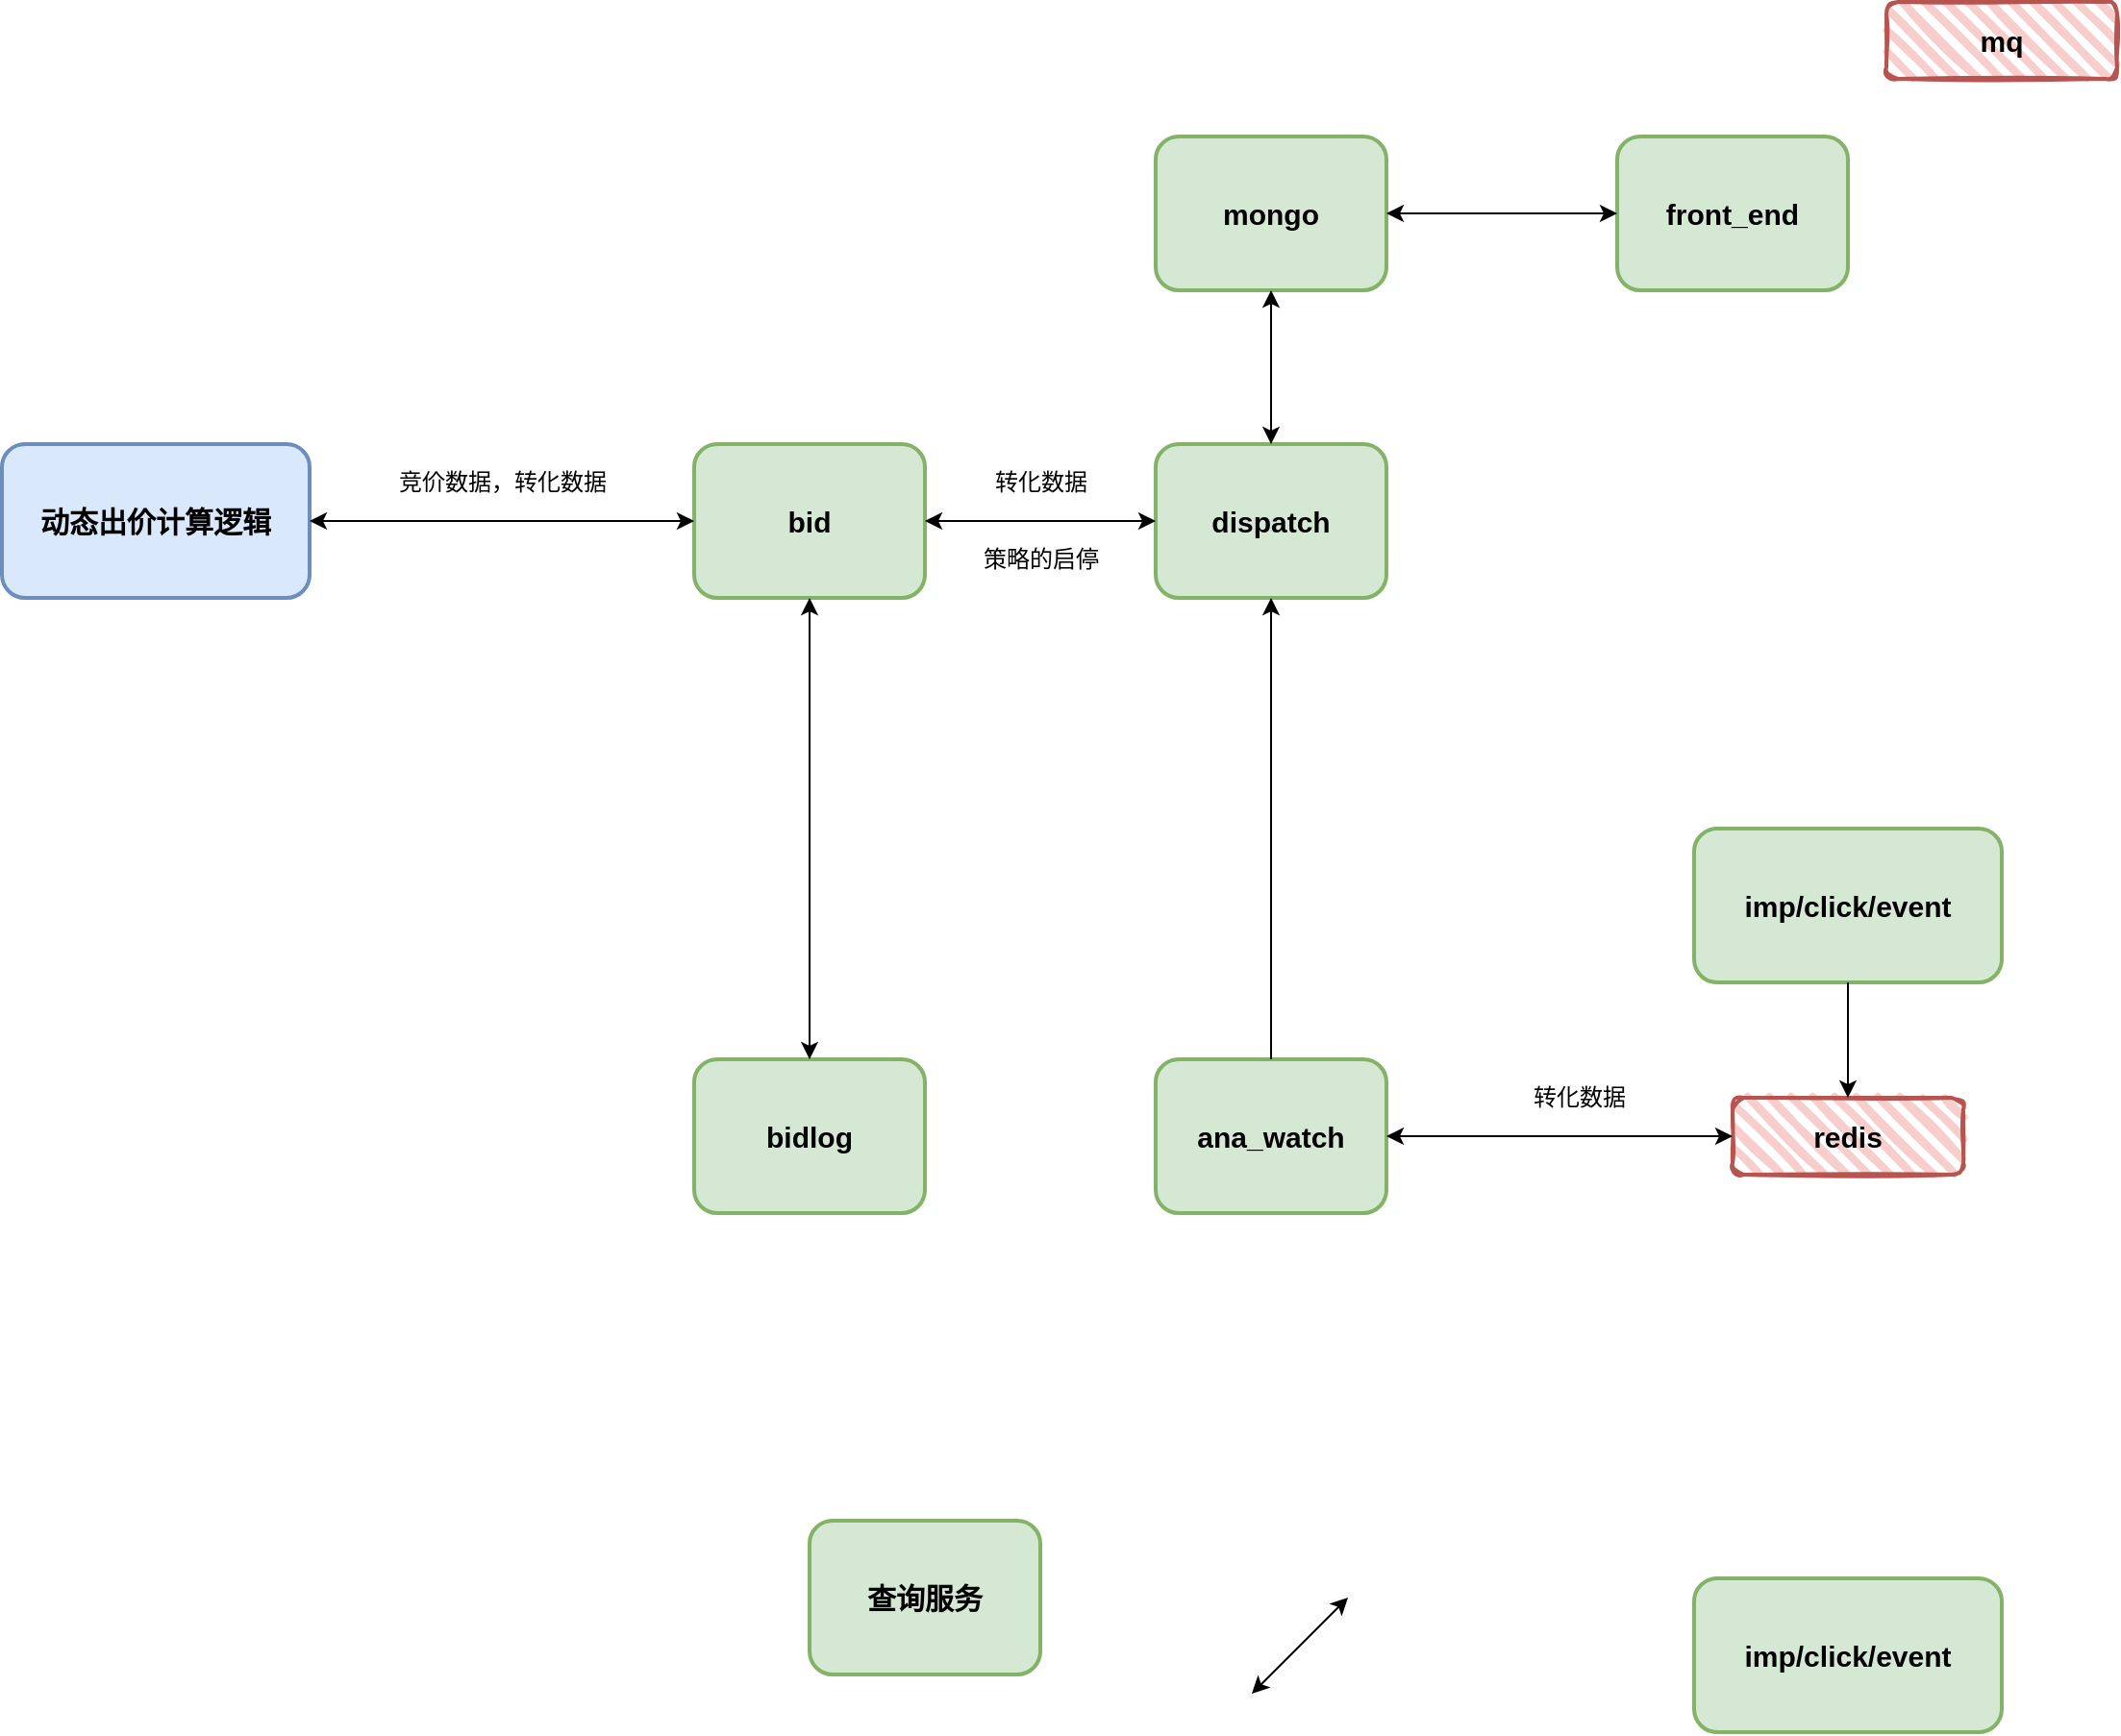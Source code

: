 <mxfile version="21.6.9" type="github">
  <diagram name="第 1 页" id="_uQN_7atDGiNSejN_JOg">
    <mxGraphModel dx="2261" dy="1968" grid="1" gridSize="10" guides="1" tooltips="1" connect="1" arrows="1" fold="1" page="1" pageScale="1" pageWidth="827" pageHeight="1169" math="0" shadow="0">
      <root>
        <mxCell id="0" />
        <mxCell id="1" parent="0" />
        <mxCell id="BLwkt3QH4of1J2cDB1tl-2" value="&lt;b&gt;&lt;font style=&quot;font-size: 15px;&quot;&gt;动态出价计算逻辑&lt;/font&gt;&lt;/b&gt;" style="rounded=1;whiteSpace=wrap;html=1;strokeWidth=2;fillWeight=4;hachureGap=8;hachureAngle=45;fillColor=#dae8fc;strokeColor=#6c8ebf;" vertex="1" parent="1">
          <mxGeometry x="-280" y="80" width="160" height="80" as="geometry" />
        </mxCell>
        <mxCell id="BLwkt3QH4of1J2cDB1tl-3" value="&lt;b&gt;&lt;font style=&quot;font-size: 15px;&quot;&gt;bid&lt;/font&gt;&lt;/b&gt;" style="rounded=1;whiteSpace=wrap;html=1;strokeWidth=2;fillWeight=4;hachureGap=8;hachureAngle=45;fillColor=#d5e8d4;strokeColor=#82b366;" vertex="1" parent="1">
          <mxGeometry x="80" y="80" width="120" height="80" as="geometry" />
        </mxCell>
        <mxCell id="BLwkt3QH4of1J2cDB1tl-4" value="&lt;span style=&quot;font-size: 15px;&quot;&gt;&lt;b&gt;imp/click/event&lt;/b&gt;&lt;/span&gt;" style="rounded=1;whiteSpace=wrap;html=1;strokeWidth=2;fillWeight=4;hachureGap=8;hachureAngle=45;fillColor=#d5e8d4;strokeColor=#82b366;" vertex="1" parent="1">
          <mxGeometry x="600" y="670" width="160" height="80" as="geometry" />
        </mxCell>
        <mxCell id="BLwkt3QH4of1J2cDB1tl-5" value="&lt;span style=&quot;font-size: 15px;&quot;&gt;&lt;b&gt;bidlog&lt;/b&gt;&lt;/span&gt;" style="rounded=1;whiteSpace=wrap;html=1;strokeWidth=2;fillWeight=4;hachureGap=8;hachureAngle=45;fillColor=#d5e8d4;strokeColor=#82b366;" vertex="1" parent="1">
          <mxGeometry x="80" y="400" width="120" height="80" as="geometry" />
        </mxCell>
        <mxCell id="BLwkt3QH4of1J2cDB1tl-6" value="&lt;span style=&quot;font-size: 15px;&quot;&gt;&lt;b&gt;查询服务&lt;/b&gt;&lt;/span&gt;" style="rounded=1;whiteSpace=wrap;html=1;strokeWidth=2;fillWeight=4;hachureGap=8;hachureAngle=45;fillColor=#d5e8d4;strokeColor=#82b366;" vertex="1" parent="1">
          <mxGeometry x="140" y="640" width="120" height="80" as="geometry" />
        </mxCell>
        <mxCell id="BLwkt3QH4of1J2cDB1tl-7" value="" style="endArrow=classic;startArrow=classic;html=1;rounded=0;strokeWidth=1;" edge="1" parent="1">
          <mxGeometry width="50" height="50" relative="1" as="geometry">
            <mxPoint x="370" y="730" as="sourcePoint" />
            <mxPoint x="420" y="680" as="targetPoint" />
          </mxGeometry>
        </mxCell>
        <mxCell id="BLwkt3QH4of1J2cDB1tl-8" value="" style="endArrow=classic;startArrow=classic;html=1;rounded=0;strokeWidth=1;" edge="1" parent="1" target="BLwkt3QH4of1J2cDB1tl-2">
          <mxGeometry width="50" height="50" relative="1" as="geometry">
            <mxPoint x="80" y="120" as="sourcePoint" />
            <mxPoint x="460" y="200" as="targetPoint" />
          </mxGeometry>
        </mxCell>
        <mxCell id="BLwkt3QH4of1J2cDB1tl-9" value="竞价数据，转化数据" style="text;strokeColor=none;fillColor=none;html=1;fontSize=12;fontStyle=0;verticalAlign=middle;align=center;" vertex="1" parent="1">
          <mxGeometry x="-80" y="80" width="120" height="40" as="geometry" />
        </mxCell>
        <mxCell id="BLwkt3QH4of1J2cDB1tl-10" value="" style="endArrow=classic;startArrow=classic;html=1;rounded=0;strokeWidth=1;entryX=0.5;entryY=1;entryDx=0;entryDy=0;" edge="1" parent="1" source="BLwkt3QH4of1J2cDB1tl-5" target="BLwkt3QH4of1J2cDB1tl-3">
          <mxGeometry width="50" height="50" relative="1" as="geometry">
            <mxPoint x="380" y="560" as="sourcePoint" />
            <mxPoint x="430" y="510" as="targetPoint" />
          </mxGeometry>
        </mxCell>
        <mxCell id="BLwkt3QH4of1J2cDB1tl-11" value="&lt;span style=&quot;font-size: 15px;&quot;&gt;&lt;b&gt;imp/click/event&lt;/b&gt;&lt;/span&gt;" style="rounded=1;whiteSpace=wrap;html=1;strokeWidth=2;fillWeight=4;hachureGap=8;hachureAngle=45;fillColor=#d5e8d4;strokeColor=#82b366;" vertex="1" parent="1">
          <mxGeometry x="600" y="280" width="160" height="80" as="geometry" />
        </mxCell>
        <mxCell id="BLwkt3QH4of1J2cDB1tl-12" value="redis" style="rounded=1;whiteSpace=wrap;html=1;strokeWidth=2;fillWeight=4;hachureGap=8;hachureAngle=45;fillColor=#f8cecc;sketch=1;strokeColor=#b85450;fontStyle=1;fontSize=15;" vertex="1" parent="1">
          <mxGeometry x="620" y="420" width="120" height="40" as="geometry" />
        </mxCell>
        <mxCell id="BLwkt3QH4of1J2cDB1tl-13" value="&lt;span style=&quot;font-size: 15px;&quot;&gt;&lt;b&gt;dispatch&lt;/b&gt;&lt;/span&gt;" style="rounded=1;whiteSpace=wrap;html=1;strokeWidth=2;fillWeight=4;hachureGap=8;hachureAngle=45;fillColor=#d5e8d4;strokeColor=#82b366;" vertex="1" parent="1">
          <mxGeometry x="320" y="80" width="120" height="80" as="geometry" />
        </mxCell>
        <mxCell id="BLwkt3QH4of1J2cDB1tl-14" value="mq" style="rounded=1;whiteSpace=wrap;html=1;strokeWidth=2;fillWeight=4;hachureGap=8;hachureAngle=45;fillColor=#f8cecc;sketch=1;strokeColor=#b85450;fontStyle=1;fontSize=15;" vertex="1" parent="1">
          <mxGeometry x="700" y="-150" width="120" height="40" as="geometry" />
        </mxCell>
        <mxCell id="BLwkt3QH4of1J2cDB1tl-15" value="" style="endArrow=classic;html=1;rounded=0;exitX=0.5;exitY=1;exitDx=0;exitDy=0;entryX=0.5;entryY=0;entryDx=0;entryDy=0;" edge="1" parent="1" source="BLwkt3QH4of1J2cDB1tl-11" target="BLwkt3QH4of1J2cDB1tl-12">
          <mxGeometry width="50" height="50" relative="1" as="geometry">
            <mxPoint x="260" y="490" as="sourcePoint" />
            <mxPoint x="310" y="440" as="targetPoint" />
          </mxGeometry>
        </mxCell>
        <mxCell id="BLwkt3QH4of1J2cDB1tl-16" value="&lt;span style=&quot;font-size: 15px;&quot;&gt;&lt;b&gt;ana_watch&lt;/b&gt;&lt;/span&gt;" style="rounded=1;whiteSpace=wrap;html=1;strokeWidth=2;fillWeight=4;hachureGap=8;hachureAngle=45;fillColor=#d5e8d4;strokeColor=#82b366;" vertex="1" parent="1">
          <mxGeometry x="320" y="400" width="120" height="80" as="geometry" />
        </mxCell>
        <mxCell id="BLwkt3QH4of1J2cDB1tl-17" value="" style="endArrow=classic;html=1;rounded=0;exitX=0.5;exitY=0;exitDx=0;exitDy=0;entryX=0.5;entryY=1;entryDx=0;entryDy=0;" edge="1" parent="1" source="BLwkt3QH4of1J2cDB1tl-16" target="BLwkt3QH4of1J2cDB1tl-13">
          <mxGeometry width="50" height="50" relative="1" as="geometry">
            <mxPoint x="690" y="170" as="sourcePoint" />
            <mxPoint x="690" y="250" as="targetPoint" />
          </mxGeometry>
        </mxCell>
        <mxCell id="BLwkt3QH4of1J2cDB1tl-18" value="" style="endArrow=classic;startArrow=classic;html=1;rounded=0;strokeWidth=1;exitX=1;exitY=0.5;exitDx=0;exitDy=0;entryX=0;entryY=0.5;entryDx=0;entryDy=0;" edge="1" parent="1" source="BLwkt3QH4of1J2cDB1tl-16" target="BLwkt3QH4of1J2cDB1tl-12">
          <mxGeometry width="50" height="50" relative="1" as="geometry">
            <mxPoint x="520" y="590" as="sourcePoint" />
            <mxPoint x="570" y="540" as="targetPoint" />
          </mxGeometry>
        </mxCell>
        <mxCell id="BLwkt3QH4of1J2cDB1tl-19" value="转化数据" style="text;strokeColor=none;fillColor=none;html=1;fontSize=12;fontStyle=0;verticalAlign=middle;align=center;" vertex="1" parent="1">
          <mxGeometry x="480" y="400" width="120" height="40" as="geometry" />
        </mxCell>
        <mxCell id="BLwkt3QH4of1J2cDB1tl-20" value="&lt;span style=&quot;font-size: 15px;&quot;&gt;&lt;b&gt;mongo&lt;/b&gt;&lt;/span&gt;" style="rounded=1;whiteSpace=wrap;html=1;strokeWidth=2;fillWeight=4;hachureGap=8;hachureAngle=45;fillColor=#d5e8d4;strokeColor=#82b366;" vertex="1" parent="1">
          <mxGeometry x="320" y="-80" width="120" height="80" as="geometry" />
        </mxCell>
        <mxCell id="BLwkt3QH4of1J2cDB1tl-22" value="" style="endArrow=classic;startArrow=classic;html=1;rounded=0;strokeWidth=1;exitX=1;exitY=0.5;exitDx=0;exitDy=0;entryX=0;entryY=0.5;entryDx=0;entryDy=0;" edge="1" parent="1" source="BLwkt3QH4of1J2cDB1tl-3" target="BLwkt3QH4of1J2cDB1tl-13">
          <mxGeometry width="50" height="50" relative="1" as="geometry">
            <mxPoint x="230" y="120" as="sourcePoint" />
            <mxPoint x="280" y="70" as="targetPoint" />
          </mxGeometry>
        </mxCell>
        <mxCell id="BLwkt3QH4of1J2cDB1tl-23" value="策略的启停" style="text;strokeColor=none;fillColor=none;html=1;fontSize=12;fontStyle=0;verticalAlign=middle;align=center;" vertex="1" parent="1">
          <mxGeometry x="200" y="120" width="120" height="40" as="geometry" />
        </mxCell>
        <mxCell id="BLwkt3QH4of1J2cDB1tl-24" value="转化数据" style="text;strokeColor=none;fillColor=none;html=1;fontSize=12;fontStyle=0;verticalAlign=middle;align=center;" vertex="1" parent="1">
          <mxGeometry x="200" y="80" width="120" height="40" as="geometry" />
        </mxCell>
        <mxCell id="BLwkt3QH4of1J2cDB1tl-25" value="" style="endArrow=classic;startArrow=classic;html=1;rounded=0;entryX=0.5;entryY=1;entryDx=0;entryDy=0;exitX=0.5;exitY=0;exitDx=0;exitDy=0;" edge="1" parent="1" source="BLwkt3QH4of1J2cDB1tl-13" target="BLwkt3QH4of1J2cDB1tl-20">
          <mxGeometry width="50" height="50" relative="1" as="geometry">
            <mxPoint x="230" y="310" as="sourcePoint" />
            <mxPoint x="280" y="260" as="targetPoint" />
          </mxGeometry>
        </mxCell>
        <mxCell id="BLwkt3QH4of1J2cDB1tl-27" value="&lt;span style=&quot;font-size: 15px;&quot;&gt;&lt;b&gt;front_end&lt;/b&gt;&lt;/span&gt;" style="rounded=1;whiteSpace=wrap;html=1;strokeWidth=2;fillWeight=4;hachureGap=8;hachureAngle=45;fillColor=#d5e8d4;strokeColor=#82b366;" vertex="1" parent="1">
          <mxGeometry x="560" y="-80" width="120" height="80" as="geometry" />
        </mxCell>
        <mxCell id="BLwkt3QH4of1J2cDB1tl-28" value="" style="endArrow=classic;startArrow=classic;html=1;rounded=0;strokeWidth=1;exitX=1;exitY=0.5;exitDx=0;exitDy=0;entryX=0;entryY=0.5;entryDx=0;entryDy=0;" edge="1" parent="1" source="BLwkt3QH4of1J2cDB1tl-20" target="BLwkt3QH4of1J2cDB1tl-27">
          <mxGeometry width="50" height="50" relative="1" as="geometry">
            <mxPoint x="490" y="240" as="sourcePoint" />
            <mxPoint x="540" y="190" as="targetPoint" />
          </mxGeometry>
        </mxCell>
      </root>
    </mxGraphModel>
  </diagram>
</mxfile>
